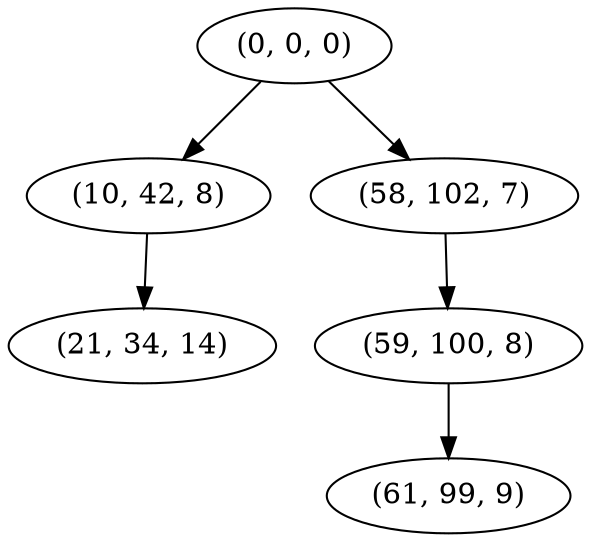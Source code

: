 digraph tree {
    "(0, 0, 0)";
    "(10, 42, 8)";
    "(21, 34, 14)";
    "(58, 102, 7)";
    "(59, 100, 8)";
    "(61, 99, 9)";
    "(0, 0, 0)" -> "(10, 42, 8)";
    "(0, 0, 0)" -> "(58, 102, 7)";
    "(10, 42, 8)" -> "(21, 34, 14)";
    "(58, 102, 7)" -> "(59, 100, 8)";
    "(59, 100, 8)" -> "(61, 99, 9)";
}
